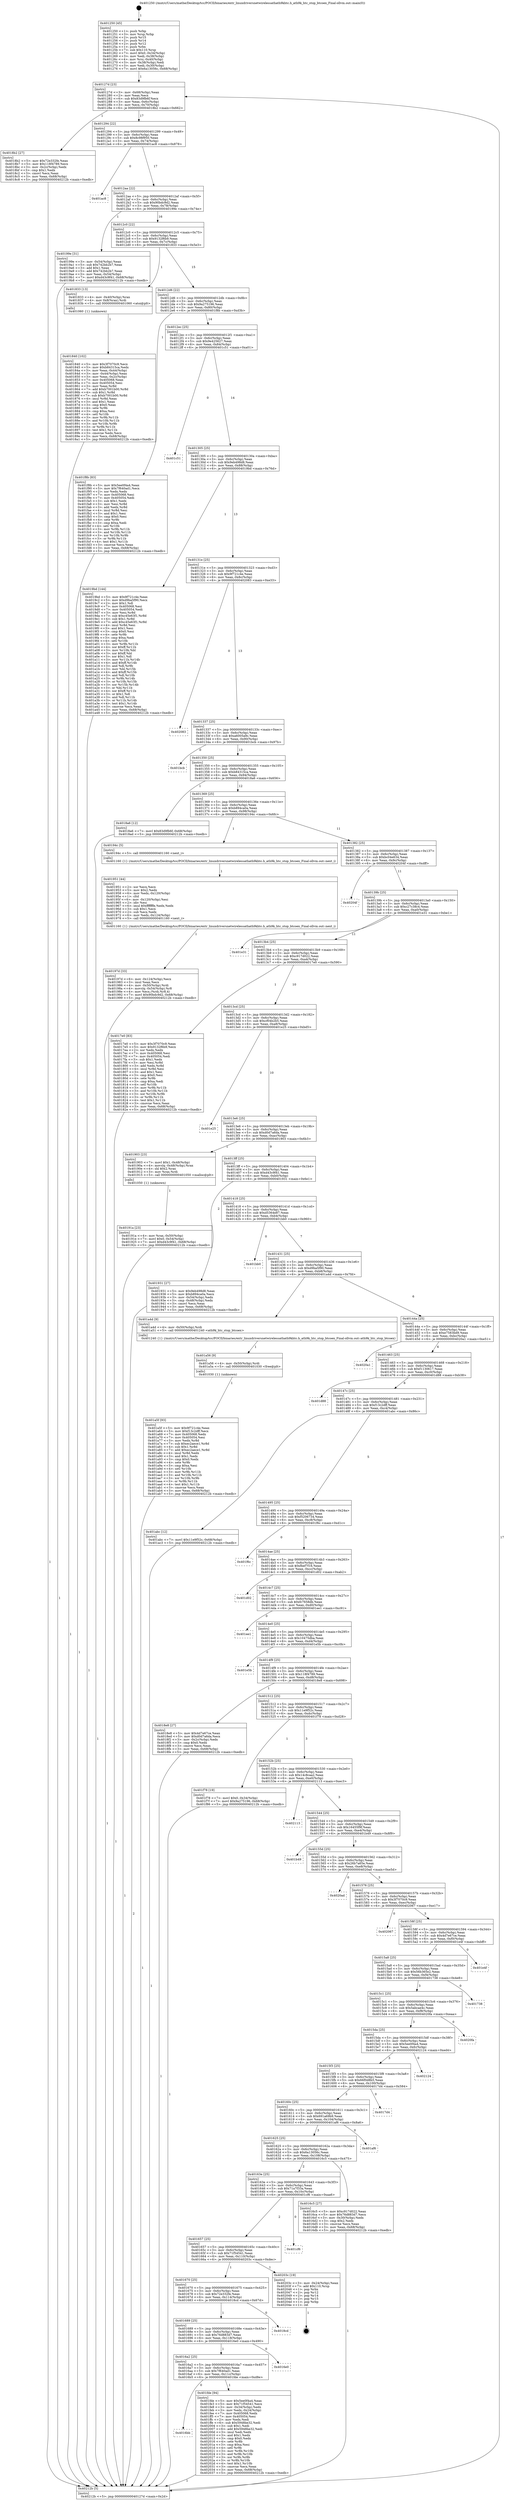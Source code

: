 digraph "0x401250" {
  label = "0x401250 (/mnt/c/Users/mathe/Desktop/tcc/POCII/binaries/extr_linuxdriversnetwirelessathath9khtc.h_ath9k_htc_stop_btcoex_Final-ollvm.out::main(0))"
  labelloc = "t"
  node[shape=record]

  Entry [label="",width=0.3,height=0.3,shape=circle,fillcolor=black,style=filled]
  "0x40127d" [label="{
     0x40127d [23]\l
     | [instrs]\l
     &nbsp;&nbsp;0x40127d \<+3\>: mov -0x68(%rbp),%eax\l
     &nbsp;&nbsp;0x401280 \<+2\>: mov %eax,%ecx\l
     &nbsp;&nbsp;0x401282 \<+6\>: sub $0x83d9fb6f,%ecx\l
     &nbsp;&nbsp;0x401288 \<+3\>: mov %eax,-0x6c(%rbp)\l
     &nbsp;&nbsp;0x40128b \<+3\>: mov %ecx,-0x70(%rbp)\l
     &nbsp;&nbsp;0x40128e \<+6\>: je 00000000004018b2 \<main+0x662\>\l
  }"]
  "0x4018b2" [label="{
     0x4018b2 [27]\l
     | [instrs]\l
     &nbsp;&nbsp;0x4018b2 \<+5\>: mov $0x72e332fe,%eax\l
     &nbsp;&nbsp;0x4018b7 \<+5\>: mov $0x118f4789,%ecx\l
     &nbsp;&nbsp;0x4018bc \<+3\>: mov -0x2c(%rbp),%edx\l
     &nbsp;&nbsp;0x4018bf \<+3\>: cmp $0x1,%edx\l
     &nbsp;&nbsp;0x4018c2 \<+3\>: cmovl %ecx,%eax\l
     &nbsp;&nbsp;0x4018c5 \<+3\>: mov %eax,-0x68(%rbp)\l
     &nbsp;&nbsp;0x4018c8 \<+5\>: jmp 000000000040212b \<main+0xedb\>\l
  }"]
  "0x401294" [label="{
     0x401294 [22]\l
     | [instrs]\l
     &nbsp;&nbsp;0x401294 \<+5\>: jmp 0000000000401299 \<main+0x49\>\l
     &nbsp;&nbsp;0x401299 \<+3\>: mov -0x6c(%rbp),%eax\l
     &nbsp;&nbsp;0x40129c \<+5\>: sub $0x8c98f950,%eax\l
     &nbsp;&nbsp;0x4012a1 \<+3\>: mov %eax,-0x74(%rbp)\l
     &nbsp;&nbsp;0x4012a4 \<+6\>: je 0000000000401ac8 \<main+0x878\>\l
  }"]
  Exit [label="",width=0.3,height=0.3,shape=circle,fillcolor=black,style=filled,peripheries=2]
  "0x401ac8" [label="{
     0x401ac8\l
  }", style=dashed]
  "0x4012aa" [label="{
     0x4012aa [22]\l
     | [instrs]\l
     &nbsp;&nbsp;0x4012aa \<+5\>: jmp 00000000004012af \<main+0x5f\>\l
     &nbsp;&nbsp;0x4012af \<+3\>: mov -0x6c(%rbp),%eax\l
     &nbsp;&nbsp;0x4012b2 \<+5\>: sub $0x90bdc9d2,%eax\l
     &nbsp;&nbsp;0x4012b7 \<+3\>: mov %eax,-0x78(%rbp)\l
     &nbsp;&nbsp;0x4012ba \<+6\>: je 000000000040199e \<main+0x74e\>\l
  }"]
  "0x4016bb" [label="{
     0x4016bb\l
  }", style=dashed]
  "0x40199e" [label="{
     0x40199e [31]\l
     | [instrs]\l
     &nbsp;&nbsp;0x40199e \<+3\>: mov -0x54(%rbp),%eax\l
     &nbsp;&nbsp;0x4019a1 \<+5\>: sub $0x742bb2b7,%eax\l
     &nbsp;&nbsp;0x4019a6 \<+3\>: add $0x1,%eax\l
     &nbsp;&nbsp;0x4019a9 \<+5\>: add $0x742bb2b7,%eax\l
     &nbsp;&nbsp;0x4019ae \<+3\>: mov %eax,-0x54(%rbp)\l
     &nbsp;&nbsp;0x4019b1 \<+7\>: movl $0xd43c9f41,-0x68(%rbp)\l
     &nbsp;&nbsp;0x4019b8 \<+5\>: jmp 000000000040212b \<main+0xedb\>\l
  }"]
  "0x4012c0" [label="{
     0x4012c0 [22]\l
     | [instrs]\l
     &nbsp;&nbsp;0x4012c0 \<+5\>: jmp 00000000004012c5 \<main+0x75\>\l
     &nbsp;&nbsp;0x4012c5 \<+3\>: mov -0x6c(%rbp),%eax\l
     &nbsp;&nbsp;0x4012c8 \<+5\>: sub $0x9132f6b9,%eax\l
     &nbsp;&nbsp;0x4012cd \<+3\>: mov %eax,-0x7c(%rbp)\l
     &nbsp;&nbsp;0x4012d0 \<+6\>: je 0000000000401833 \<main+0x5e3\>\l
  }"]
  "0x401fde" [label="{
     0x401fde [94]\l
     | [instrs]\l
     &nbsp;&nbsp;0x401fde \<+5\>: mov $0x5ee0f4a4,%eax\l
     &nbsp;&nbsp;0x401fe3 \<+5\>: mov $0x71f54541,%ecx\l
     &nbsp;&nbsp;0x401fe8 \<+3\>: mov -0x34(%rbp),%edx\l
     &nbsp;&nbsp;0x401feb \<+3\>: mov %edx,-0x24(%rbp)\l
     &nbsp;&nbsp;0x401fee \<+7\>: mov 0x405068,%edx\l
     &nbsp;&nbsp;0x401ff5 \<+7\>: mov 0x405054,%esi\l
     &nbsp;&nbsp;0x401ffc \<+2\>: mov %edx,%edi\l
     &nbsp;&nbsp;0x401ffe \<+6\>: sub $0x5948be32,%edi\l
     &nbsp;&nbsp;0x402004 \<+3\>: sub $0x1,%edi\l
     &nbsp;&nbsp;0x402007 \<+6\>: add $0x5948be32,%edi\l
     &nbsp;&nbsp;0x40200d \<+3\>: imul %edi,%edx\l
     &nbsp;&nbsp;0x402010 \<+3\>: and $0x1,%edx\l
     &nbsp;&nbsp;0x402013 \<+3\>: cmp $0x0,%edx\l
     &nbsp;&nbsp;0x402016 \<+4\>: sete %r8b\l
     &nbsp;&nbsp;0x40201a \<+3\>: cmp $0xa,%esi\l
     &nbsp;&nbsp;0x40201d \<+4\>: setl %r9b\l
     &nbsp;&nbsp;0x402021 \<+3\>: mov %r8b,%r10b\l
     &nbsp;&nbsp;0x402024 \<+3\>: and %r9b,%r10b\l
     &nbsp;&nbsp;0x402027 \<+3\>: xor %r9b,%r8b\l
     &nbsp;&nbsp;0x40202a \<+3\>: or %r8b,%r10b\l
     &nbsp;&nbsp;0x40202d \<+4\>: test $0x1,%r10b\l
     &nbsp;&nbsp;0x402031 \<+3\>: cmovne %ecx,%eax\l
     &nbsp;&nbsp;0x402034 \<+3\>: mov %eax,-0x68(%rbp)\l
     &nbsp;&nbsp;0x402037 \<+5\>: jmp 000000000040212b \<main+0xedb\>\l
  }"]
  "0x401833" [label="{
     0x401833 [13]\l
     | [instrs]\l
     &nbsp;&nbsp;0x401833 \<+4\>: mov -0x40(%rbp),%rax\l
     &nbsp;&nbsp;0x401837 \<+4\>: mov 0x8(%rax),%rdi\l
     &nbsp;&nbsp;0x40183b \<+5\>: call 0000000000401060 \<atoi@plt\>\l
     | [calls]\l
     &nbsp;&nbsp;0x401060 \{1\} (unknown)\l
  }"]
  "0x4012d6" [label="{
     0x4012d6 [22]\l
     | [instrs]\l
     &nbsp;&nbsp;0x4012d6 \<+5\>: jmp 00000000004012db \<main+0x8b\>\l
     &nbsp;&nbsp;0x4012db \<+3\>: mov -0x6c(%rbp),%eax\l
     &nbsp;&nbsp;0x4012de \<+5\>: sub $0x9a275196,%eax\l
     &nbsp;&nbsp;0x4012e3 \<+3\>: mov %eax,-0x80(%rbp)\l
     &nbsp;&nbsp;0x4012e6 \<+6\>: je 0000000000401f8b \<main+0xd3b\>\l
  }"]
  "0x4016a2" [label="{
     0x4016a2 [25]\l
     | [instrs]\l
     &nbsp;&nbsp;0x4016a2 \<+5\>: jmp 00000000004016a7 \<main+0x457\>\l
     &nbsp;&nbsp;0x4016a7 \<+3\>: mov -0x6c(%rbp),%eax\l
     &nbsp;&nbsp;0x4016aa \<+5\>: sub $0x7f640ad1,%eax\l
     &nbsp;&nbsp;0x4016af \<+6\>: mov %eax,-0x11c(%rbp)\l
     &nbsp;&nbsp;0x4016b5 \<+6\>: je 0000000000401fde \<main+0xd8e\>\l
  }"]
  "0x401f8b" [label="{
     0x401f8b [83]\l
     | [instrs]\l
     &nbsp;&nbsp;0x401f8b \<+5\>: mov $0x5ee0f4a4,%eax\l
     &nbsp;&nbsp;0x401f90 \<+5\>: mov $0x7f640ad1,%ecx\l
     &nbsp;&nbsp;0x401f95 \<+2\>: xor %edx,%edx\l
     &nbsp;&nbsp;0x401f97 \<+7\>: mov 0x405068,%esi\l
     &nbsp;&nbsp;0x401f9e \<+7\>: mov 0x405054,%edi\l
     &nbsp;&nbsp;0x401fa5 \<+3\>: sub $0x1,%edx\l
     &nbsp;&nbsp;0x401fa8 \<+3\>: mov %esi,%r8d\l
     &nbsp;&nbsp;0x401fab \<+3\>: add %edx,%r8d\l
     &nbsp;&nbsp;0x401fae \<+4\>: imul %r8d,%esi\l
     &nbsp;&nbsp;0x401fb2 \<+3\>: and $0x1,%esi\l
     &nbsp;&nbsp;0x401fb5 \<+3\>: cmp $0x0,%esi\l
     &nbsp;&nbsp;0x401fb8 \<+4\>: sete %r9b\l
     &nbsp;&nbsp;0x401fbc \<+3\>: cmp $0xa,%edi\l
     &nbsp;&nbsp;0x401fbf \<+4\>: setl %r10b\l
     &nbsp;&nbsp;0x401fc3 \<+3\>: mov %r9b,%r11b\l
     &nbsp;&nbsp;0x401fc6 \<+3\>: and %r10b,%r11b\l
     &nbsp;&nbsp;0x401fc9 \<+3\>: xor %r10b,%r9b\l
     &nbsp;&nbsp;0x401fcc \<+3\>: or %r9b,%r11b\l
     &nbsp;&nbsp;0x401fcf \<+4\>: test $0x1,%r11b\l
     &nbsp;&nbsp;0x401fd3 \<+3\>: cmovne %ecx,%eax\l
     &nbsp;&nbsp;0x401fd6 \<+3\>: mov %eax,-0x68(%rbp)\l
     &nbsp;&nbsp;0x401fd9 \<+5\>: jmp 000000000040212b \<main+0xedb\>\l
  }"]
  "0x4012ec" [label="{
     0x4012ec [25]\l
     | [instrs]\l
     &nbsp;&nbsp;0x4012ec \<+5\>: jmp 00000000004012f1 \<main+0xa1\>\l
     &nbsp;&nbsp;0x4012f1 \<+3\>: mov -0x6c(%rbp),%eax\l
     &nbsp;&nbsp;0x4012f4 \<+5\>: sub $0x9e425627,%eax\l
     &nbsp;&nbsp;0x4012f9 \<+6\>: mov %eax,-0x84(%rbp)\l
     &nbsp;&nbsp;0x4012ff \<+6\>: je 0000000000401c51 \<main+0xa01\>\l
  }"]
  "0x4016e0" [label="{
     0x4016e0\l
  }", style=dashed]
  "0x401c51" [label="{
     0x401c51\l
  }", style=dashed]
  "0x401305" [label="{
     0x401305 [25]\l
     | [instrs]\l
     &nbsp;&nbsp;0x401305 \<+5\>: jmp 000000000040130a \<main+0xba\>\l
     &nbsp;&nbsp;0x40130a \<+3\>: mov -0x6c(%rbp),%eax\l
     &nbsp;&nbsp;0x40130d \<+5\>: sub $0x9eb498d8,%eax\l
     &nbsp;&nbsp;0x401312 \<+6\>: mov %eax,-0x88(%rbp)\l
     &nbsp;&nbsp;0x401318 \<+6\>: je 00000000004019bd \<main+0x76d\>\l
  }"]
  "0x401689" [label="{
     0x401689 [25]\l
     | [instrs]\l
     &nbsp;&nbsp;0x401689 \<+5\>: jmp 000000000040168e \<main+0x43e\>\l
     &nbsp;&nbsp;0x40168e \<+3\>: mov -0x6c(%rbp),%eax\l
     &nbsp;&nbsp;0x401691 \<+5\>: sub $0x76d883d7,%eax\l
     &nbsp;&nbsp;0x401696 \<+6\>: mov %eax,-0x118(%rbp)\l
     &nbsp;&nbsp;0x40169c \<+6\>: je 00000000004016e0 \<main+0x490\>\l
  }"]
  "0x4019bd" [label="{
     0x4019bd [144]\l
     | [instrs]\l
     &nbsp;&nbsp;0x4019bd \<+5\>: mov $0x9f721c4e,%eax\l
     &nbsp;&nbsp;0x4019c2 \<+5\>: mov $0xd9ba5f90,%ecx\l
     &nbsp;&nbsp;0x4019c7 \<+2\>: mov $0x1,%dl\l
     &nbsp;&nbsp;0x4019c9 \<+7\>: mov 0x405068,%esi\l
     &nbsp;&nbsp;0x4019d0 \<+7\>: mov 0x405054,%edi\l
     &nbsp;&nbsp;0x4019d7 \<+3\>: mov %esi,%r8d\l
     &nbsp;&nbsp;0x4019da \<+7\>: sub $0xc45e63f1,%r8d\l
     &nbsp;&nbsp;0x4019e1 \<+4\>: sub $0x1,%r8d\l
     &nbsp;&nbsp;0x4019e5 \<+7\>: add $0xc45e63f1,%r8d\l
     &nbsp;&nbsp;0x4019ec \<+4\>: imul %r8d,%esi\l
     &nbsp;&nbsp;0x4019f0 \<+3\>: and $0x1,%esi\l
     &nbsp;&nbsp;0x4019f3 \<+3\>: cmp $0x0,%esi\l
     &nbsp;&nbsp;0x4019f6 \<+4\>: sete %r9b\l
     &nbsp;&nbsp;0x4019fa \<+3\>: cmp $0xa,%edi\l
     &nbsp;&nbsp;0x4019fd \<+4\>: setl %r10b\l
     &nbsp;&nbsp;0x401a01 \<+3\>: mov %r9b,%r11b\l
     &nbsp;&nbsp;0x401a04 \<+4\>: xor $0xff,%r11b\l
     &nbsp;&nbsp;0x401a08 \<+3\>: mov %r10b,%bl\l
     &nbsp;&nbsp;0x401a0b \<+3\>: xor $0xff,%bl\l
     &nbsp;&nbsp;0x401a0e \<+3\>: xor $0x1,%dl\l
     &nbsp;&nbsp;0x401a11 \<+3\>: mov %r11b,%r14b\l
     &nbsp;&nbsp;0x401a14 \<+4\>: and $0xff,%r14b\l
     &nbsp;&nbsp;0x401a18 \<+3\>: and %dl,%r9b\l
     &nbsp;&nbsp;0x401a1b \<+3\>: mov %bl,%r15b\l
     &nbsp;&nbsp;0x401a1e \<+4\>: and $0xff,%r15b\l
     &nbsp;&nbsp;0x401a22 \<+3\>: and %dl,%r10b\l
     &nbsp;&nbsp;0x401a25 \<+3\>: or %r9b,%r14b\l
     &nbsp;&nbsp;0x401a28 \<+3\>: or %r10b,%r15b\l
     &nbsp;&nbsp;0x401a2b \<+3\>: xor %r15b,%r14b\l
     &nbsp;&nbsp;0x401a2e \<+3\>: or %bl,%r11b\l
     &nbsp;&nbsp;0x401a31 \<+4\>: xor $0xff,%r11b\l
     &nbsp;&nbsp;0x401a35 \<+3\>: or $0x1,%dl\l
     &nbsp;&nbsp;0x401a38 \<+3\>: and %dl,%r11b\l
     &nbsp;&nbsp;0x401a3b \<+3\>: or %r11b,%r14b\l
     &nbsp;&nbsp;0x401a3e \<+4\>: test $0x1,%r14b\l
     &nbsp;&nbsp;0x401a42 \<+3\>: cmovne %ecx,%eax\l
     &nbsp;&nbsp;0x401a45 \<+3\>: mov %eax,-0x68(%rbp)\l
     &nbsp;&nbsp;0x401a48 \<+5\>: jmp 000000000040212b \<main+0xedb\>\l
  }"]
  "0x40131e" [label="{
     0x40131e [25]\l
     | [instrs]\l
     &nbsp;&nbsp;0x40131e \<+5\>: jmp 0000000000401323 \<main+0xd3\>\l
     &nbsp;&nbsp;0x401323 \<+3\>: mov -0x6c(%rbp),%eax\l
     &nbsp;&nbsp;0x401326 \<+5\>: sub $0x9f721c4e,%eax\l
     &nbsp;&nbsp;0x40132b \<+6\>: mov %eax,-0x8c(%rbp)\l
     &nbsp;&nbsp;0x401331 \<+6\>: je 0000000000402083 \<main+0xe33\>\l
  }"]
  "0x4018cd" [label="{
     0x4018cd\l
  }", style=dashed]
  "0x402083" [label="{
     0x402083\l
  }", style=dashed]
  "0x401337" [label="{
     0x401337 [25]\l
     | [instrs]\l
     &nbsp;&nbsp;0x401337 \<+5\>: jmp 000000000040133c \<main+0xec\>\l
     &nbsp;&nbsp;0x40133c \<+3\>: mov -0x6c(%rbp),%eax\l
     &nbsp;&nbsp;0x40133f \<+5\>: sub $0xa6005a9c,%eax\l
     &nbsp;&nbsp;0x401344 \<+6\>: mov %eax,-0x90(%rbp)\l
     &nbsp;&nbsp;0x40134a \<+6\>: je 0000000000401bcb \<main+0x97b\>\l
  }"]
  "0x401670" [label="{
     0x401670 [25]\l
     | [instrs]\l
     &nbsp;&nbsp;0x401670 \<+5\>: jmp 0000000000401675 \<main+0x425\>\l
     &nbsp;&nbsp;0x401675 \<+3\>: mov -0x6c(%rbp),%eax\l
     &nbsp;&nbsp;0x401678 \<+5\>: sub $0x72e332fe,%eax\l
     &nbsp;&nbsp;0x40167d \<+6\>: mov %eax,-0x114(%rbp)\l
     &nbsp;&nbsp;0x401683 \<+6\>: je 00000000004018cd \<main+0x67d\>\l
  }"]
  "0x401bcb" [label="{
     0x401bcb\l
  }", style=dashed]
  "0x401350" [label="{
     0x401350 [25]\l
     | [instrs]\l
     &nbsp;&nbsp;0x401350 \<+5\>: jmp 0000000000401355 \<main+0x105\>\l
     &nbsp;&nbsp;0x401355 \<+3\>: mov -0x6c(%rbp),%eax\l
     &nbsp;&nbsp;0x401358 \<+5\>: sub $0xb84315ca,%eax\l
     &nbsp;&nbsp;0x40135d \<+6\>: mov %eax,-0x94(%rbp)\l
     &nbsp;&nbsp;0x401363 \<+6\>: je 00000000004018a6 \<main+0x656\>\l
  }"]
  "0x40203c" [label="{
     0x40203c [19]\l
     | [instrs]\l
     &nbsp;&nbsp;0x40203c \<+3\>: mov -0x24(%rbp),%eax\l
     &nbsp;&nbsp;0x40203f \<+7\>: add $0x110,%rsp\l
     &nbsp;&nbsp;0x402046 \<+1\>: pop %rbx\l
     &nbsp;&nbsp;0x402047 \<+2\>: pop %r12\l
     &nbsp;&nbsp;0x402049 \<+2\>: pop %r14\l
     &nbsp;&nbsp;0x40204b \<+2\>: pop %r15\l
     &nbsp;&nbsp;0x40204d \<+1\>: pop %rbp\l
     &nbsp;&nbsp;0x40204e \<+1\>: ret\l
  }"]
  "0x4018a6" [label="{
     0x4018a6 [12]\l
     | [instrs]\l
     &nbsp;&nbsp;0x4018a6 \<+7\>: movl $0x83d9fb6f,-0x68(%rbp)\l
     &nbsp;&nbsp;0x4018ad \<+5\>: jmp 000000000040212b \<main+0xedb\>\l
  }"]
  "0x401369" [label="{
     0x401369 [25]\l
     | [instrs]\l
     &nbsp;&nbsp;0x401369 \<+5\>: jmp 000000000040136e \<main+0x11e\>\l
     &nbsp;&nbsp;0x40136e \<+3\>: mov -0x6c(%rbp),%eax\l
     &nbsp;&nbsp;0x401371 \<+5\>: sub $0xb894ca0a,%eax\l
     &nbsp;&nbsp;0x401376 \<+6\>: mov %eax,-0x98(%rbp)\l
     &nbsp;&nbsp;0x40137c \<+6\>: je 000000000040194c \<main+0x6fc\>\l
  }"]
  "0x401657" [label="{
     0x401657 [25]\l
     | [instrs]\l
     &nbsp;&nbsp;0x401657 \<+5\>: jmp 000000000040165c \<main+0x40c\>\l
     &nbsp;&nbsp;0x40165c \<+3\>: mov -0x6c(%rbp),%eax\l
     &nbsp;&nbsp;0x40165f \<+5\>: sub $0x71f54541,%eax\l
     &nbsp;&nbsp;0x401664 \<+6\>: mov %eax,-0x110(%rbp)\l
     &nbsp;&nbsp;0x40166a \<+6\>: je 000000000040203c \<main+0xdec\>\l
  }"]
  "0x40194c" [label="{
     0x40194c [5]\l
     | [instrs]\l
     &nbsp;&nbsp;0x40194c \<+5\>: call 0000000000401160 \<next_i\>\l
     | [calls]\l
     &nbsp;&nbsp;0x401160 \{1\} (/mnt/c/Users/mathe/Desktop/tcc/POCII/binaries/extr_linuxdriversnetwirelessathath9khtc.h_ath9k_htc_stop_btcoex_Final-ollvm.out::next_i)\l
  }"]
  "0x401382" [label="{
     0x401382 [25]\l
     | [instrs]\l
     &nbsp;&nbsp;0x401382 \<+5\>: jmp 0000000000401387 \<main+0x137\>\l
     &nbsp;&nbsp;0x401387 \<+3\>: mov -0x6c(%rbp),%eax\l
     &nbsp;&nbsp;0x40138a \<+5\>: sub $0xbc04e634,%eax\l
     &nbsp;&nbsp;0x40138f \<+6\>: mov %eax,-0x9c(%rbp)\l
     &nbsp;&nbsp;0x401395 \<+6\>: je 000000000040204f \<main+0xdff\>\l
  }"]
  "0x401cf6" [label="{
     0x401cf6\l
  }", style=dashed]
  "0x40204f" [label="{
     0x40204f\l
  }", style=dashed]
  "0x40139b" [label="{
     0x40139b [25]\l
     | [instrs]\l
     &nbsp;&nbsp;0x40139b \<+5\>: jmp 00000000004013a0 \<main+0x150\>\l
     &nbsp;&nbsp;0x4013a0 \<+3\>: mov -0x6c(%rbp),%eax\l
     &nbsp;&nbsp;0x4013a3 \<+5\>: sub $0xc27c38c4,%eax\l
     &nbsp;&nbsp;0x4013a8 \<+6\>: mov %eax,-0xa0(%rbp)\l
     &nbsp;&nbsp;0x4013ae \<+6\>: je 0000000000401e31 \<main+0xbe1\>\l
  }"]
  "0x401a5f" [label="{
     0x401a5f [93]\l
     | [instrs]\l
     &nbsp;&nbsp;0x401a5f \<+5\>: mov $0x9f721c4e,%eax\l
     &nbsp;&nbsp;0x401a64 \<+5\>: mov $0xf13c2dff,%ecx\l
     &nbsp;&nbsp;0x401a69 \<+7\>: mov 0x405068,%edx\l
     &nbsp;&nbsp;0x401a70 \<+7\>: mov 0x405054,%esi\l
     &nbsp;&nbsp;0x401a77 \<+3\>: mov %edx,%r8d\l
     &nbsp;&nbsp;0x401a7a \<+7\>: sub $0xec2aece1,%r8d\l
     &nbsp;&nbsp;0x401a81 \<+4\>: sub $0x1,%r8d\l
     &nbsp;&nbsp;0x401a85 \<+7\>: add $0xec2aece1,%r8d\l
     &nbsp;&nbsp;0x401a8c \<+4\>: imul %r8d,%edx\l
     &nbsp;&nbsp;0x401a90 \<+3\>: and $0x1,%edx\l
     &nbsp;&nbsp;0x401a93 \<+3\>: cmp $0x0,%edx\l
     &nbsp;&nbsp;0x401a96 \<+4\>: sete %r9b\l
     &nbsp;&nbsp;0x401a9a \<+3\>: cmp $0xa,%esi\l
     &nbsp;&nbsp;0x401a9d \<+4\>: setl %r10b\l
     &nbsp;&nbsp;0x401aa1 \<+3\>: mov %r9b,%r11b\l
     &nbsp;&nbsp;0x401aa4 \<+3\>: and %r10b,%r11b\l
     &nbsp;&nbsp;0x401aa7 \<+3\>: xor %r10b,%r9b\l
     &nbsp;&nbsp;0x401aaa \<+3\>: or %r9b,%r11b\l
     &nbsp;&nbsp;0x401aad \<+4\>: test $0x1,%r11b\l
     &nbsp;&nbsp;0x401ab1 \<+3\>: cmovne %ecx,%eax\l
     &nbsp;&nbsp;0x401ab4 \<+3\>: mov %eax,-0x68(%rbp)\l
     &nbsp;&nbsp;0x401ab7 \<+5\>: jmp 000000000040212b \<main+0xedb\>\l
  }"]
  "0x401e31" [label="{
     0x401e31\l
  }", style=dashed]
  "0x4013b4" [label="{
     0x4013b4 [25]\l
     | [instrs]\l
     &nbsp;&nbsp;0x4013b4 \<+5\>: jmp 00000000004013b9 \<main+0x169\>\l
     &nbsp;&nbsp;0x4013b9 \<+3\>: mov -0x6c(%rbp),%eax\l
     &nbsp;&nbsp;0x4013bc \<+5\>: sub $0xc917d022,%eax\l
     &nbsp;&nbsp;0x4013c1 \<+6\>: mov %eax,-0xa4(%rbp)\l
     &nbsp;&nbsp;0x4013c7 \<+6\>: je 00000000004017e0 \<main+0x590\>\l
  }"]
  "0x401a56" [label="{
     0x401a56 [9]\l
     | [instrs]\l
     &nbsp;&nbsp;0x401a56 \<+4\>: mov -0x50(%rbp),%rdi\l
     &nbsp;&nbsp;0x401a5a \<+5\>: call 0000000000401030 \<free@plt\>\l
     | [calls]\l
     &nbsp;&nbsp;0x401030 \{1\} (unknown)\l
  }"]
  "0x4017e0" [label="{
     0x4017e0 [83]\l
     | [instrs]\l
     &nbsp;&nbsp;0x4017e0 \<+5\>: mov $0x3f7070c9,%eax\l
     &nbsp;&nbsp;0x4017e5 \<+5\>: mov $0x9132f6b9,%ecx\l
     &nbsp;&nbsp;0x4017ea \<+2\>: xor %edx,%edx\l
     &nbsp;&nbsp;0x4017ec \<+7\>: mov 0x405068,%esi\l
     &nbsp;&nbsp;0x4017f3 \<+7\>: mov 0x405054,%edi\l
     &nbsp;&nbsp;0x4017fa \<+3\>: sub $0x1,%edx\l
     &nbsp;&nbsp;0x4017fd \<+3\>: mov %esi,%r8d\l
     &nbsp;&nbsp;0x401800 \<+3\>: add %edx,%r8d\l
     &nbsp;&nbsp;0x401803 \<+4\>: imul %r8d,%esi\l
     &nbsp;&nbsp;0x401807 \<+3\>: and $0x1,%esi\l
     &nbsp;&nbsp;0x40180a \<+3\>: cmp $0x0,%esi\l
     &nbsp;&nbsp;0x40180d \<+4\>: sete %r9b\l
     &nbsp;&nbsp;0x401811 \<+3\>: cmp $0xa,%edi\l
     &nbsp;&nbsp;0x401814 \<+4\>: setl %r10b\l
     &nbsp;&nbsp;0x401818 \<+3\>: mov %r9b,%r11b\l
     &nbsp;&nbsp;0x40181b \<+3\>: and %r10b,%r11b\l
     &nbsp;&nbsp;0x40181e \<+3\>: xor %r10b,%r9b\l
     &nbsp;&nbsp;0x401821 \<+3\>: or %r9b,%r11b\l
     &nbsp;&nbsp;0x401824 \<+4\>: test $0x1,%r11b\l
     &nbsp;&nbsp;0x401828 \<+3\>: cmovne %ecx,%eax\l
     &nbsp;&nbsp;0x40182b \<+3\>: mov %eax,-0x68(%rbp)\l
     &nbsp;&nbsp;0x40182e \<+5\>: jmp 000000000040212b \<main+0xedb\>\l
  }"]
  "0x4013cd" [label="{
     0x4013cd [25]\l
     | [instrs]\l
     &nbsp;&nbsp;0x4013cd \<+5\>: jmp 00000000004013d2 \<main+0x182\>\l
     &nbsp;&nbsp;0x4013d2 \<+3\>: mov -0x6c(%rbp),%eax\l
     &nbsp;&nbsp;0x4013d5 \<+5\>: sub $0xcf04b2b5,%eax\l
     &nbsp;&nbsp;0x4013da \<+6\>: mov %eax,-0xa8(%rbp)\l
     &nbsp;&nbsp;0x4013e0 \<+6\>: je 0000000000401e25 \<main+0xbd5\>\l
  }"]
  "0x40197d" [label="{
     0x40197d [33]\l
     | [instrs]\l
     &nbsp;&nbsp;0x40197d \<+6\>: mov -0x124(%rbp),%ecx\l
     &nbsp;&nbsp;0x401983 \<+3\>: imul %eax,%ecx\l
     &nbsp;&nbsp;0x401986 \<+4\>: mov -0x50(%rbp),%rdi\l
     &nbsp;&nbsp;0x40198a \<+4\>: movslq -0x54(%rbp),%r8\l
     &nbsp;&nbsp;0x40198e \<+4\>: mov %ecx,(%rdi,%r8,4)\l
     &nbsp;&nbsp;0x401992 \<+7\>: movl $0x90bdc9d2,-0x68(%rbp)\l
     &nbsp;&nbsp;0x401999 \<+5\>: jmp 000000000040212b \<main+0xedb\>\l
  }"]
  "0x401e25" [label="{
     0x401e25\l
  }", style=dashed]
  "0x4013e6" [label="{
     0x4013e6 [25]\l
     | [instrs]\l
     &nbsp;&nbsp;0x4013e6 \<+5\>: jmp 00000000004013eb \<main+0x19b\>\l
     &nbsp;&nbsp;0x4013eb \<+3\>: mov -0x6c(%rbp),%eax\l
     &nbsp;&nbsp;0x4013ee \<+5\>: sub $0xd0d7a6da,%eax\l
     &nbsp;&nbsp;0x4013f3 \<+6\>: mov %eax,-0xac(%rbp)\l
     &nbsp;&nbsp;0x4013f9 \<+6\>: je 0000000000401903 \<main+0x6b3\>\l
  }"]
  "0x401951" [label="{
     0x401951 [44]\l
     | [instrs]\l
     &nbsp;&nbsp;0x401951 \<+2\>: xor %ecx,%ecx\l
     &nbsp;&nbsp;0x401953 \<+5\>: mov $0x2,%edx\l
     &nbsp;&nbsp;0x401958 \<+6\>: mov %edx,-0x120(%rbp)\l
     &nbsp;&nbsp;0x40195e \<+1\>: cltd\l
     &nbsp;&nbsp;0x40195f \<+6\>: mov -0x120(%rbp),%esi\l
     &nbsp;&nbsp;0x401965 \<+2\>: idiv %esi\l
     &nbsp;&nbsp;0x401967 \<+6\>: imul $0xfffffffe,%edx,%edx\l
     &nbsp;&nbsp;0x40196d \<+3\>: sub $0x1,%ecx\l
     &nbsp;&nbsp;0x401970 \<+2\>: sub %ecx,%edx\l
     &nbsp;&nbsp;0x401972 \<+6\>: mov %edx,-0x124(%rbp)\l
     &nbsp;&nbsp;0x401978 \<+5\>: call 0000000000401160 \<next_i\>\l
     | [calls]\l
     &nbsp;&nbsp;0x401160 \{1\} (/mnt/c/Users/mathe/Desktop/tcc/POCII/binaries/extr_linuxdriversnetwirelessathath9khtc.h_ath9k_htc_stop_btcoex_Final-ollvm.out::next_i)\l
  }"]
  "0x401903" [label="{
     0x401903 [23]\l
     | [instrs]\l
     &nbsp;&nbsp;0x401903 \<+7\>: movl $0x1,-0x48(%rbp)\l
     &nbsp;&nbsp;0x40190a \<+4\>: movslq -0x48(%rbp),%rax\l
     &nbsp;&nbsp;0x40190e \<+4\>: shl $0x2,%rax\l
     &nbsp;&nbsp;0x401912 \<+3\>: mov %rax,%rdi\l
     &nbsp;&nbsp;0x401915 \<+5\>: call 0000000000401050 \<malloc@plt\>\l
     | [calls]\l
     &nbsp;&nbsp;0x401050 \{1\} (unknown)\l
  }"]
  "0x4013ff" [label="{
     0x4013ff [25]\l
     | [instrs]\l
     &nbsp;&nbsp;0x4013ff \<+5\>: jmp 0000000000401404 \<main+0x1b4\>\l
     &nbsp;&nbsp;0x401404 \<+3\>: mov -0x6c(%rbp),%eax\l
     &nbsp;&nbsp;0x401407 \<+5\>: sub $0xd43c9f41,%eax\l
     &nbsp;&nbsp;0x40140c \<+6\>: mov %eax,-0xb0(%rbp)\l
     &nbsp;&nbsp;0x401412 \<+6\>: je 0000000000401931 \<main+0x6e1\>\l
  }"]
  "0x40191a" [label="{
     0x40191a [23]\l
     | [instrs]\l
     &nbsp;&nbsp;0x40191a \<+4\>: mov %rax,-0x50(%rbp)\l
     &nbsp;&nbsp;0x40191e \<+7\>: movl $0x0,-0x54(%rbp)\l
     &nbsp;&nbsp;0x401925 \<+7\>: movl $0xd43c9f41,-0x68(%rbp)\l
     &nbsp;&nbsp;0x40192c \<+5\>: jmp 000000000040212b \<main+0xedb\>\l
  }"]
  "0x401931" [label="{
     0x401931 [27]\l
     | [instrs]\l
     &nbsp;&nbsp;0x401931 \<+5\>: mov $0x9eb498d8,%eax\l
     &nbsp;&nbsp;0x401936 \<+5\>: mov $0xb894ca0a,%ecx\l
     &nbsp;&nbsp;0x40193b \<+3\>: mov -0x54(%rbp),%edx\l
     &nbsp;&nbsp;0x40193e \<+3\>: cmp -0x48(%rbp),%edx\l
     &nbsp;&nbsp;0x401941 \<+3\>: cmovl %ecx,%eax\l
     &nbsp;&nbsp;0x401944 \<+3\>: mov %eax,-0x68(%rbp)\l
     &nbsp;&nbsp;0x401947 \<+5\>: jmp 000000000040212b \<main+0xedb\>\l
  }"]
  "0x401418" [label="{
     0x401418 [25]\l
     | [instrs]\l
     &nbsp;&nbsp;0x401418 \<+5\>: jmp 000000000040141d \<main+0x1cd\>\l
     &nbsp;&nbsp;0x40141d \<+3\>: mov -0x6c(%rbp),%eax\l
     &nbsp;&nbsp;0x401420 \<+5\>: sub $0xd5364e87,%eax\l
     &nbsp;&nbsp;0x401425 \<+6\>: mov %eax,-0xb4(%rbp)\l
     &nbsp;&nbsp;0x40142b \<+6\>: je 0000000000401bb0 \<main+0x960\>\l
  }"]
  "0x401840" [label="{
     0x401840 [102]\l
     | [instrs]\l
     &nbsp;&nbsp;0x401840 \<+5\>: mov $0x3f7070c9,%ecx\l
     &nbsp;&nbsp;0x401845 \<+5\>: mov $0xb84315ca,%edx\l
     &nbsp;&nbsp;0x40184a \<+3\>: mov %eax,-0x44(%rbp)\l
     &nbsp;&nbsp;0x40184d \<+3\>: mov -0x44(%rbp),%eax\l
     &nbsp;&nbsp;0x401850 \<+3\>: mov %eax,-0x2c(%rbp)\l
     &nbsp;&nbsp;0x401853 \<+7\>: mov 0x405068,%eax\l
     &nbsp;&nbsp;0x40185a \<+7\>: mov 0x405054,%esi\l
     &nbsp;&nbsp;0x401861 \<+3\>: mov %eax,%r8d\l
     &nbsp;&nbsp;0x401864 \<+7\>: add $0xb7001b00,%r8d\l
     &nbsp;&nbsp;0x40186b \<+4\>: sub $0x1,%r8d\l
     &nbsp;&nbsp;0x40186f \<+7\>: sub $0xb7001b00,%r8d\l
     &nbsp;&nbsp;0x401876 \<+4\>: imul %r8d,%eax\l
     &nbsp;&nbsp;0x40187a \<+3\>: and $0x1,%eax\l
     &nbsp;&nbsp;0x40187d \<+3\>: cmp $0x0,%eax\l
     &nbsp;&nbsp;0x401880 \<+4\>: sete %r9b\l
     &nbsp;&nbsp;0x401884 \<+3\>: cmp $0xa,%esi\l
     &nbsp;&nbsp;0x401887 \<+4\>: setl %r10b\l
     &nbsp;&nbsp;0x40188b \<+3\>: mov %r9b,%r11b\l
     &nbsp;&nbsp;0x40188e \<+3\>: and %r10b,%r11b\l
     &nbsp;&nbsp;0x401891 \<+3\>: xor %r10b,%r9b\l
     &nbsp;&nbsp;0x401894 \<+3\>: or %r9b,%r11b\l
     &nbsp;&nbsp;0x401897 \<+4\>: test $0x1,%r11b\l
     &nbsp;&nbsp;0x40189b \<+3\>: cmovne %edx,%ecx\l
     &nbsp;&nbsp;0x40189e \<+3\>: mov %ecx,-0x68(%rbp)\l
     &nbsp;&nbsp;0x4018a1 \<+5\>: jmp 000000000040212b \<main+0xedb\>\l
  }"]
  "0x401bb0" [label="{
     0x401bb0\l
  }", style=dashed]
  "0x401431" [label="{
     0x401431 [25]\l
     | [instrs]\l
     &nbsp;&nbsp;0x401431 \<+5\>: jmp 0000000000401436 \<main+0x1e6\>\l
     &nbsp;&nbsp;0x401436 \<+3\>: mov -0x6c(%rbp),%eax\l
     &nbsp;&nbsp;0x401439 \<+5\>: sub $0xd9ba5f90,%eax\l
     &nbsp;&nbsp;0x40143e \<+6\>: mov %eax,-0xb8(%rbp)\l
     &nbsp;&nbsp;0x401444 \<+6\>: je 0000000000401a4d \<main+0x7fd\>\l
  }"]
  "0x401250" [label="{
     0x401250 [45]\l
     | [instrs]\l
     &nbsp;&nbsp;0x401250 \<+1\>: push %rbp\l
     &nbsp;&nbsp;0x401251 \<+3\>: mov %rsp,%rbp\l
     &nbsp;&nbsp;0x401254 \<+2\>: push %r15\l
     &nbsp;&nbsp;0x401256 \<+2\>: push %r14\l
     &nbsp;&nbsp;0x401258 \<+2\>: push %r12\l
     &nbsp;&nbsp;0x40125a \<+1\>: push %rbx\l
     &nbsp;&nbsp;0x40125b \<+7\>: sub $0x110,%rsp\l
     &nbsp;&nbsp;0x401262 \<+7\>: movl $0x0,-0x34(%rbp)\l
     &nbsp;&nbsp;0x401269 \<+3\>: mov %edi,-0x38(%rbp)\l
     &nbsp;&nbsp;0x40126c \<+4\>: mov %rsi,-0x40(%rbp)\l
     &nbsp;&nbsp;0x401270 \<+3\>: mov -0x38(%rbp),%edi\l
     &nbsp;&nbsp;0x401273 \<+3\>: mov %edi,-0x30(%rbp)\l
     &nbsp;&nbsp;0x401276 \<+7\>: movl $0x6a13056c,-0x68(%rbp)\l
  }"]
  "0x401a4d" [label="{
     0x401a4d [9]\l
     | [instrs]\l
     &nbsp;&nbsp;0x401a4d \<+4\>: mov -0x50(%rbp),%rdi\l
     &nbsp;&nbsp;0x401a51 \<+5\>: call 0000000000401240 \<ath9k_htc_stop_btcoex\>\l
     | [calls]\l
     &nbsp;&nbsp;0x401240 \{1\} (/mnt/c/Users/mathe/Desktop/tcc/POCII/binaries/extr_linuxdriversnetwirelessathath9khtc.h_ath9k_htc_stop_btcoex_Final-ollvm.out::ath9k_htc_stop_btcoex)\l
  }"]
  "0x40144a" [label="{
     0x40144a [25]\l
     | [instrs]\l
     &nbsp;&nbsp;0x40144a \<+5\>: jmp 000000000040144f \<main+0x1ff\>\l
     &nbsp;&nbsp;0x40144f \<+3\>: mov -0x6c(%rbp),%eax\l
     &nbsp;&nbsp;0x401452 \<+5\>: sub $0xe7583bd9,%eax\l
     &nbsp;&nbsp;0x401457 \<+6\>: mov %eax,-0xbc(%rbp)\l
     &nbsp;&nbsp;0x40145d \<+6\>: je 00000000004020a1 \<main+0xe51\>\l
  }"]
  "0x40212b" [label="{
     0x40212b [5]\l
     | [instrs]\l
     &nbsp;&nbsp;0x40212b \<+5\>: jmp 000000000040127d \<main+0x2d\>\l
  }"]
  "0x4020a1" [label="{
     0x4020a1\l
  }", style=dashed]
  "0x401463" [label="{
     0x401463 [25]\l
     | [instrs]\l
     &nbsp;&nbsp;0x401463 \<+5\>: jmp 0000000000401468 \<main+0x218\>\l
     &nbsp;&nbsp;0x401468 \<+3\>: mov -0x6c(%rbp),%eax\l
     &nbsp;&nbsp;0x40146b \<+5\>: sub $0xf1130617,%eax\l
     &nbsp;&nbsp;0x401470 \<+6\>: mov %eax,-0xc0(%rbp)\l
     &nbsp;&nbsp;0x401476 \<+6\>: je 0000000000401d88 \<main+0xb38\>\l
  }"]
  "0x40163e" [label="{
     0x40163e [25]\l
     | [instrs]\l
     &nbsp;&nbsp;0x40163e \<+5\>: jmp 0000000000401643 \<main+0x3f3\>\l
     &nbsp;&nbsp;0x401643 \<+3\>: mov -0x6c(%rbp),%eax\l
     &nbsp;&nbsp;0x401646 \<+5\>: sub $0x71a7f33a,%eax\l
     &nbsp;&nbsp;0x40164b \<+6\>: mov %eax,-0x10c(%rbp)\l
     &nbsp;&nbsp;0x401651 \<+6\>: je 0000000000401cf6 \<main+0xaa6\>\l
  }"]
  "0x401d88" [label="{
     0x401d88\l
  }", style=dashed]
  "0x40147c" [label="{
     0x40147c [25]\l
     | [instrs]\l
     &nbsp;&nbsp;0x40147c \<+5\>: jmp 0000000000401481 \<main+0x231\>\l
     &nbsp;&nbsp;0x401481 \<+3\>: mov -0x6c(%rbp),%eax\l
     &nbsp;&nbsp;0x401484 \<+5\>: sub $0xf13c2dff,%eax\l
     &nbsp;&nbsp;0x401489 \<+6\>: mov %eax,-0xc4(%rbp)\l
     &nbsp;&nbsp;0x40148f \<+6\>: je 0000000000401abc \<main+0x86c\>\l
  }"]
  "0x4016c5" [label="{
     0x4016c5 [27]\l
     | [instrs]\l
     &nbsp;&nbsp;0x4016c5 \<+5\>: mov $0xc917d022,%eax\l
     &nbsp;&nbsp;0x4016ca \<+5\>: mov $0x76d883d7,%ecx\l
     &nbsp;&nbsp;0x4016cf \<+3\>: mov -0x30(%rbp),%edx\l
     &nbsp;&nbsp;0x4016d2 \<+3\>: cmp $0x2,%edx\l
     &nbsp;&nbsp;0x4016d5 \<+3\>: cmovne %ecx,%eax\l
     &nbsp;&nbsp;0x4016d8 \<+3\>: mov %eax,-0x68(%rbp)\l
     &nbsp;&nbsp;0x4016db \<+5\>: jmp 000000000040212b \<main+0xedb\>\l
  }"]
  "0x401abc" [label="{
     0x401abc [12]\l
     | [instrs]\l
     &nbsp;&nbsp;0x401abc \<+7\>: movl $0x11e9f52c,-0x68(%rbp)\l
     &nbsp;&nbsp;0x401ac3 \<+5\>: jmp 000000000040212b \<main+0xedb\>\l
  }"]
  "0x401495" [label="{
     0x401495 [25]\l
     | [instrs]\l
     &nbsp;&nbsp;0x401495 \<+5\>: jmp 000000000040149a \<main+0x24a\>\l
     &nbsp;&nbsp;0x40149a \<+3\>: mov -0x6c(%rbp),%eax\l
     &nbsp;&nbsp;0x40149d \<+5\>: sub $0xf5206734,%eax\l
     &nbsp;&nbsp;0x4014a2 \<+6\>: mov %eax,-0xc8(%rbp)\l
     &nbsp;&nbsp;0x4014a8 \<+6\>: je 0000000000401f6c \<main+0xd1c\>\l
  }"]
  "0x401625" [label="{
     0x401625 [25]\l
     | [instrs]\l
     &nbsp;&nbsp;0x401625 \<+5\>: jmp 000000000040162a \<main+0x3da\>\l
     &nbsp;&nbsp;0x40162a \<+3\>: mov -0x6c(%rbp),%eax\l
     &nbsp;&nbsp;0x40162d \<+5\>: sub $0x6a13056c,%eax\l
     &nbsp;&nbsp;0x401632 \<+6\>: mov %eax,-0x108(%rbp)\l
     &nbsp;&nbsp;0x401638 \<+6\>: je 00000000004016c5 \<main+0x475\>\l
  }"]
  "0x401f6c" [label="{
     0x401f6c\l
  }", style=dashed]
  "0x4014ae" [label="{
     0x4014ae [25]\l
     | [instrs]\l
     &nbsp;&nbsp;0x4014ae \<+5\>: jmp 00000000004014b3 \<main+0x263\>\l
     &nbsp;&nbsp;0x4014b3 \<+3\>: mov -0x6c(%rbp),%eax\l
     &nbsp;&nbsp;0x4014b6 \<+5\>: sub $0xfbef7f16,%eax\l
     &nbsp;&nbsp;0x4014bb \<+6\>: mov %eax,-0xcc(%rbp)\l
     &nbsp;&nbsp;0x4014c1 \<+6\>: je 0000000000401d02 \<main+0xab2\>\l
  }"]
  "0x401af6" [label="{
     0x401af6\l
  }", style=dashed]
  "0x401d02" [label="{
     0x401d02\l
  }", style=dashed]
  "0x4014c7" [label="{
     0x4014c7 [25]\l
     | [instrs]\l
     &nbsp;&nbsp;0x4014c7 \<+5\>: jmp 00000000004014cc \<main+0x27c\>\l
     &nbsp;&nbsp;0x4014cc \<+3\>: mov -0x6c(%rbp),%eax\l
     &nbsp;&nbsp;0x4014cf \<+5\>: sub $0xfc7658db,%eax\l
     &nbsp;&nbsp;0x4014d4 \<+6\>: mov %eax,-0xd0(%rbp)\l
     &nbsp;&nbsp;0x4014da \<+6\>: je 0000000000401ee1 \<main+0xc91\>\l
  }"]
  "0x40160c" [label="{
     0x40160c [25]\l
     | [instrs]\l
     &nbsp;&nbsp;0x40160c \<+5\>: jmp 0000000000401611 \<main+0x3c1\>\l
     &nbsp;&nbsp;0x401611 \<+3\>: mov -0x6c(%rbp),%eax\l
     &nbsp;&nbsp;0x401614 \<+5\>: sub $0x691a69b9,%eax\l
     &nbsp;&nbsp;0x401619 \<+6\>: mov %eax,-0x104(%rbp)\l
     &nbsp;&nbsp;0x40161f \<+6\>: je 0000000000401af6 \<main+0x8a6\>\l
  }"]
  "0x401ee1" [label="{
     0x401ee1\l
  }", style=dashed]
  "0x4014e0" [label="{
     0x4014e0 [25]\l
     | [instrs]\l
     &nbsp;&nbsp;0x4014e0 \<+5\>: jmp 00000000004014e5 \<main+0x295\>\l
     &nbsp;&nbsp;0x4014e5 \<+3\>: mov -0x6c(%rbp),%eax\l
     &nbsp;&nbsp;0x4014e8 \<+5\>: sub $0x10475dba,%eax\l
     &nbsp;&nbsp;0x4014ed \<+6\>: mov %eax,-0xd4(%rbp)\l
     &nbsp;&nbsp;0x4014f3 \<+6\>: je 0000000000401e5b \<main+0xc0b\>\l
  }"]
  "0x4017d4" [label="{
     0x4017d4\l
  }", style=dashed]
  "0x401e5b" [label="{
     0x401e5b\l
  }", style=dashed]
  "0x4014f9" [label="{
     0x4014f9 [25]\l
     | [instrs]\l
     &nbsp;&nbsp;0x4014f9 \<+5\>: jmp 00000000004014fe \<main+0x2ae\>\l
     &nbsp;&nbsp;0x4014fe \<+3\>: mov -0x6c(%rbp),%eax\l
     &nbsp;&nbsp;0x401501 \<+5\>: sub $0x118f4789,%eax\l
     &nbsp;&nbsp;0x401506 \<+6\>: mov %eax,-0xd8(%rbp)\l
     &nbsp;&nbsp;0x40150c \<+6\>: je 00000000004018e8 \<main+0x698\>\l
  }"]
  "0x4015f3" [label="{
     0x4015f3 [25]\l
     | [instrs]\l
     &nbsp;&nbsp;0x4015f3 \<+5\>: jmp 00000000004015f8 \<main+0x3a8\>\l
     &nbsp;&nbsp;0x4015f8 \<+3\>: mov -0x6c(%rbp),%eax\l
     &nbsp;&nbsp;0x4015fb \<+5\>: sub $0x66f0d8b5,%eax\l
     &nbsp;&nbsp;0x401600 \<+6\>: mov %eax,-0x100(%rbp)\l
     &nbsp;&nbsp;0x401606 \<+6\>: je 00000000004017d4 \<main+0x584\>\l
  }"]
  "0x4018e8" [label="{
     0x4018e8 [27]\l
     | [instrs]\l
     &nbsp;&nbsp;0x4018e8 \<+5\>: mov $0x4d7e67ce,%eax\l
     &nbsp;&nbsp;0x4018ed \<+5\>: mov $0xd0d7a6da,%ecx\l
     &nbsp;&nbsp;0x4018f2 \<+3\>: mov -0x2c(%rbp),%edx\l
     &nbsp;&nbsp;0x4018f5 \<+3\>: cmp $0x0,%edx\l
     &nbsp;&nbsp;0x4018f8 \<+3\>: cmove %ecx,%eax\l
     &nbsp;&nbsp;0x4018fb \<+3\>: mov %eax,-0x68(%rbp)\l
     &nbsp;&nbsp;0x4018fe \<+5\>: jmp 000000000040212b \<main+0xedb\>\l
  }"]
  "0x401512" [label="{
     0x401512 [25]\l
     | [instrs]\l
     &nbsp;&nbsp;0x401512 \<+5\>: jmp 0000000000401517 \<main+0x2c7\>\l
     &nbsp;&nbsp;0x401517 \<+3\>: mov -0x6c(%rbp),%eax\l
     &nbsp;&nbsp;0x40151a \<+5\>: sub $0x11e9f52c,%eax\l
     &nbsp;&nbsp;0x40151f \<+6\>: mov %eax,-0xdc(%rbp)\l
     &nbsp;&nbsp;0x401525 \<+6\>: je 0000000000401f78 \<main+0xd28\>\l
  }"]
  "0x402124" [label="{
     0x402124\l
  }", style=dashed]
  "0x401f78" [label="{
     0x401f78 [19]\l
     | [instrs]\l
     &nbsp;&nbsp;0x401f78 \<+7\>: movl $0x0,-0x34(%rbp)\l
     &nbsp;&nbsp;0x401f7f \<+7\>: movl $0x9a275196,-0x68(%rbp)\l
     &nbsp;&nbsp;0x401f86 \<+5\>: jmp 000000000040212b \<main+0xedb\>\l
  }"]
  "0x40152b" [label="{
     0x40152b [25]\l
     | [instrs]\l
     &nbsp;&nbsp;0x40152b \<+5\>: jmp 0000000000401530 \<main+0x2e0\>\l
     &nbsp;&nbsp;0x401530 \<+3\>: mov -0x6c(%rbp),%eax\l
     &nbsp;&nbsp;0x401533 \<+5\>: sub $0x14c8caa2,%eax\l
     &nbsp;&nbsp;0x401538 \<+6\>: mov %eax,-0xe0(%rbp)\l
     &nbsp;&nbsp;0x40153e \<+6\>: je 0000000000402113 \<main+0xec3\>\l
  }"]
  "0x4015da" [label="{
     0x4015da [25]\l
     | [instrs]\l
     &nbsp;&nbsp;0x4015da \<+5\>: jmp 00000000004015df \<main+0x38f\>\l
     &nbsp;&nbsp;0x4015df \<+3\>: mov -0x6c(%rbp),%eax\l
     &nbsp;&nbsp;0x4015e2 \<+5\>: sub $0x5ee0f4a4,%eax\l
     &nbsp;&nbsp;0x4015e7 \<+6\>: mov %eax,-0xfc(%rbp)\l
     &nbsp;&nbsp;0x4015ed \<+6\>: je 0000000000402124 \<main+0xed4\>\l
  }"]
  "0x402113" [label="{
     0x402113\l
  }", style=dashed]
  "0x401544" [label="{
     0x401544 [25]\l
     | [instrs]\l
     &nbsp;&nbsp;0x401544 \<+5\>: jmp 0000000000401549 \<main+0x2f9\>\l
     &nbsp;&nbsp;0x401549 \<+3\>: mov -0x6c(%rbp),%eax\l
     &nbsp;&nbsp;0x40154c \<+5\>: sub $0x16455f9f,%eax\l
     &nbsp;&nbsp;0x401551 \<+6\>: mov %eax,-0xe4(%rbp)\l
     &nbsp;&nbsp;0x401557 \<+6\>: je 0000000000401b49 \<main+0x8f9\>\l
  }"]
  "0x4020fa" [label="{
     0x4020fa\l
  }", style=dashed]
  "0x401b49" [label="{
     0x401b49\l
  }", style=dashed]
  "0x40155d" [label="{
     0x40155d [25]\l
     | [instrs]\l
     &nbsp;&nbsp;0x40155d \<+5\>: jmp 0000000000401562 \<main+0x312\>\l
     &nbsp;&nbsp;0x401562 \<+3\>: mov -0x6c(%rbp),%eax\l
     &nbsp;&nbsp;0x401565 \<+5\>: sub $0x26b7a65e,%eax\l
     &nbsp;&nbsp;0x40156a \<+6\>: mov %eax,-0xe8(%rbp)\l
     &nbsp;&nbsp;0x401570 \<+6\>: je 00000000004020ad \<main+0xe5d\>\l
  }"]
  "0x4015c1" [label="{
     0x4015c1 [25]\l
     | [instrs]\l
     &nbsp;&nbsp;0x4015c1 \<+5\>: jmp 00000000004015c6 \<main+0x376\>\l
     &nbsp;&nbsp;0x4015c6 \<+3\>: mov -0x6c(%rbp),%eax\l
     &nbsp;&nbsp;0x4015c9 \<+5\>: sub $0x5abcae4c,%eax\l
     &nbsp;&nbsp;0x4015ce \<+6\>: mov %eax,-0xf8(%rbp)\l
     &nbsp;&nbsp;0x4015d4 \<+6\>: je 00000000004020fa \<main+0xeaa\>\l
  }"]
  "0x4020ad" [label="{
     0x4020ad\l
  }", style=dashed]
  "0x401576" [label="{
     0x401576 [25]\l
     | [instrs]\l
     &nbsp;&nbsp;0x401576 \<+5\>: jmp 000000000040157b \<main+0x32b\>\l
     &nbsp;&nbsp;0x40157b \<+3\>: mov -0x6c(%rbp),%eax\l
     &nbsp;&nbsp;0x40157e \<+5\>: sub $0x3f7070c9,%eax\l
     &nbsp;&nbsp;0x401583 \<+6\>: mov %eax,-0xec(%rbp)\l
     &nbsp;&nbsp;0x401589 \<+6\>: je 0000000000402067 \<main+0xe17\>\l
  }"]
  "0x401738" [label="{
     0x401738\l
  }", style=dashed]
  "0x402067" [label="{
     0x402067\l
  }", style=dashed]
  "0x40158f" [label="{
     0x40158f [25]\l
     | [instrs]\l
     &nbsp;&nbsp;0x40158f \<+5\>: jmp 0000000000401594 \<main+0x344\>\l
     &nbsp;&nbsp;0x401594 \<+3\>: mov -0x6c(%rbp),%eax\l
     &nbsp;&nbsp;0x401597 \<+5\>: sub $0x4d7e67ce,%eax\l
     &nbsp;&nbsp;0x40159c \<+6\>: mov %eax,-0xf0(%rbp)\l
     &nbsp;&nbsp;0x4015a2 \<+6\>: je 0000000000401e4f \<main+0xbff\>\l
  }"]
  "0x4015a8" [label="{
     0x4015a8 [25]\l
     | [instrs]\l
     &nbsp;&nbsp;0x4015a8 \<+5\>: jmp 00000000004015ad \<main+0x35d\>\l
     &nbsp;&nbsp;0x4015ad \<+3\>: mov -0x6c(%rbp),%eax\l
     &nbsp;&nbsp;0x4015b0 \<+5\>: sub $0x56b365e2,%eax\l
     &nbsp;&nbsp;0x4015b5 \<+6\>: mov %eax,-0xf4(%rbp)\l
     &nbsp;&nbsp;0x4015bb \<+6\>: je 0000000000401738 \<main+0x4e8\>\l
  }"]
  "0x401e4f" [label="{
     0x401e4f\l
  }", style=dashed]
  Entry -> "0x401250" [label=" 1"]
  "0x40127d" -> "0x4018b2" [label=" 1"]
  "0x40127d" -> "0x401294" [label=" 17"]
  "0x40203c" -> Exit [label=" 1"]
  "0x401294" -> "0x401ac8" [label=" 0"]
  "0x401294" -> "0x4012aa" [label=" 17"]
  "0x401fde" -> "0x40212b" [label=" 1"]
  "0x4012aa" -> "0x40199e" [label=" 1"]
  "0x4012aa" -> "0x4012c0" [label=" 16"]
  "0x4016a2" -> "0x4016bb" [label=" 0"]
  "0x4012c0" -> "0x401833" [label=" 1"]
  "0x4012c0" -> "0x4012d6" [label=" 15"]
  "0x4016a2" -> "0x401fde" [label=" 1"]
  "0x4012d6" -> "0x401f8b" [label=" 1"]
  "0x4012d6" -> "0x4012ec" [label=" 14"]
  "0x401689" -> "0x4016a2" [label=" 1"]
  "0x4012ec" -> "0x401c51" [label=" 0"]
  "0x4012ec" -> "0x401305" [label=" 14"]
  "0x401689" -> "0x4016e0" [label=" 0"]
  "0x401305" -> "0x4019bd" [label=" 1"]
  "0x401305" -> "0x40131e" [label=" 13"]
  "0x401670" -> "0x401689" [label=" 1"]
  "0x40131e" -> "0x402083" [label=" 0"]
  "0x40131e" -> "0x401337" [label=" 13"]
  "0x401670" -> "0x4018cd" [label=" 0"]
  "0x401337" -> "0x401bcb" [label=" 0"]
  "0x401337" -> "0x401350" [label=" 13"]
  "0x401657" -> "0x401670" [label=" 1"]
  "0x401350" -> "0x4018a6" [label=" 1"]
  "0x401350" -> "0x401369" [label=" 12"]
  "0x401657" -> "0x40203c" [label=" 1"]
  "0x401369" -> "0x40194c" [label=" 1"]
  "0x401369" -> "0x401382" [label=" 11"]
  "0x40163e" -> "0x401657" [label=" 2"]
  "0x401382" -> "0x40204f" [label=" 0"]
  "0x401382" -> "0x40139b" [label=" 11"]
  "0x40163e" -> "0x401cf6" [label=" 0"]
  "0x40139b" -> "0x401e31" [label=" 0"]
  "0x40139b" -> "0x4013b4" [label=" 11"]
  "0x401f8b" -> "0x40212b" [label=" 1"]
  "0x4013b4" -> "0x4017e0" [label=" 1"]
  "0x4013b4" -> "0x4013cd" [label=" 10"]
  "0x401f78" -> "0x40212b" [label=" 1"]
  "0x4013cd" -> "0x401e25" [label=" 0"]
  "0x4013cd" -> "0x4013e6" [label=" 10"]
  "0x401abc" -> "0x40212b" [label=" 1"]
  "0x4013e6" -> "0x401903" [label=" 1"]
  "0x4013e6" -> "0x4013ff" [label=" 9"]
  "0x401a5f" -> "0x40212b" [label=" 1"]
  "0x4013ff" -> "0x401931" [label=" 2"]
  "0x4013ff" -> "0x401418" [label=" 7"]
  "0x401a56" -> "0x401a5f" [label=" 1"]
  "0x401418" -> "0x401bb0" [label=" 0"]
  "0x401418" -> "0x401431" [label=" 7"]
  "0x401a4d" -> "0x401a56" [label=" 1"]
  "0x401431" -> "0x401a4d" [label=" 1"]
  "0x401431" -> "0x40144a" [label=" 6"]
  "0x4019bd" -> "0x40212b" [label=" 1"]
  "0x40144a" -> "0x4020a1" [label=" 0"]
  "0x40144a" -> "0x401463" [label=" 6"]
  "0x40199e" -> "0x40212b" [label=" 1"]
  "0x401463" -> "0x401d88" [label=" 0"]
  "0x401463" -> "0x40147c" [label=" 6"]
  "0x40197d" -> "0x40212b" [label=" 1"]
  "0x40147c" -> "0x401abc" [label=" 1"]
  "0x40147c" -> "0x401495" [label=" 5"]
  "0x401951" -> "0x40197d" [label=" 1"]
  "0x401495" -> "0x401f6c" [label=" 0"]
  "0x401495" -> "0x4014ae" [label=" 5"]
  "0x401931" -> "0x40212b" [label=" 2"]
  "0x4014ae" -> "0x401d02" [label=" 0"]
  "0x4014ae" -> "0x4014c7" [label=" 5"]
  "0x40191a" -> "0x40212b" [label=" 1"]
  "0x4014c7" -> "0x401ee1" [label=" 0"]
  "0x4014c7" -> "0x4014e0" [label=" 5"]
  "0x4018e8" -> "0x40212b" [label=" 1"]
  "0x4014e0" -> "0x401e5b" [label=" 0"]
  "0x4014e0" -> "0x4014f9" [label=" 5"]
  "0x4018b2" -> "0x40212b" [label=" 1"]
  "0x4014f9" -> "0x4018e8" [label=" 1"]
  "0x4014f9" -> "0x401512" [label=" 4"]
  "0x401840" -> "0x40212b" [label=" 1"]
  "0x401512" -> "0x401f78" [label=" 1"]
  "0x401512" -> "0x40152b" [label=" 3"]
  "0x401833" -> "0x401840" [label=" 1"]
  "0x40152b" -> "0x402113" [label=" 0"]
  "0x40152b" -> "0x401544" [label=" 3"]
  "0x40212b" -> "0x40127d" [label=" 17"]
  "0x401544" -> "0x401b49" [label=" 0"]
  "0x401544" -> "0x40155d" [label=" 3"]
  "0x401250" -> "0x40127d" [label=" 1"]
  "0x40155d" -> "0x4020ad" [label=" 0"]
  "0x40155d" -> "0x401576" [label=" 3"]
  "0x401625" -> "0x40163e" [label=" 2"]
  "0x401576" -> "0x402067" [label=" 0"]
  "0x401576" -> "0x40158f" [label=" 3"]
  "0x401625" -> "0x4016c5" [label=" 1"]
  "0x40158f" -> "0x401e4f" [label=" 0"]
  "0x40158f" -> "0x4015a8" [label=" 3"]
  "0x40194c" -> "0x401951" [label=" 1"]
  "0x4015a8" -> "0x401738" [label=" 0"]
  "0x4015a8" -> "0x4015c1" [label=" 3"]
  "0x4016c5" -> "0x40212b" [label=" 1"]
  "0x4015c1" -> "0x4020fa" [label=" 0"]
  "0x4015c1" -> "0x4015da" [label=" 3"]
  "0x4017e0" -> "0x40212b" [label=" 1"]
  "0x4015da" -> "0x402124" [label=" 0"]
  "0x4015da" -> "0x4015f3" [label=" 3"]
  "0x4018a6" -> "0x40212b" [label=" 1"]
  "0x4015f3" -> "0x4017d4" [label=" 0"]
  "0x4015f3" -> "0x40160c" [label=" 3"]
  "0x401903" -> "0x40191a" [label=" 1"]
  "0x40160c" -> "0x401af6" [label=" 0"]
  "0x40160c" -> "0x401625" [label=" 3"]
}
